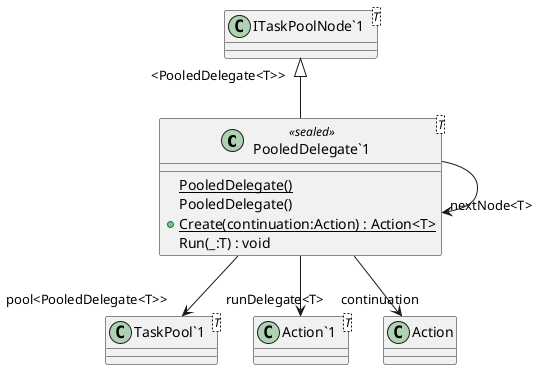 @startuml
class "PooledDelegate`1"<T> <<sealed>> {
    {static} PooledDelegate()
    PooledDelegate()
    + {static} Create(continuation:Action) : Action<T>
    Run(_:T) : void
}
class "ITaskPoolNode`1"<T> {
}
class "TaskPool`1"<T> {
}
class "Action`1"<T> {
}
"ITaskPoolNode`1" "<PooledDelegate<T>>" <|-- "PooledDelegate`1"
"PooledDelegate`1" --> "pool<PooledDelegate<T>>" "TaskPool`1"
"PooledDelegate`1" --> "nextNode<T>" "PooledDelegate`1"
"PooledDelegate`1" --> "runDelegate<T>" "Action`1"
"PooledDelegate`1" --> "continuation" Action
@enduml
